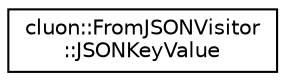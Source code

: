 digraph "Graphical Class Hierarchy"
{
 // LATEX_PDF_SIZE
  edge [fontname="Helvetica",fontsize="10",labelfontname="Helvetica",labelfontsize="10"];
  node [fontname="Helvetica",fontsize="10",shape=record];
  rankdir="LR";
  Node0 [label="cluon::FromJSONVisitor\l::JSONKeyValue",height=0.2,width=0.4,color="black", fillcolor="white", style="filled",URL="$classcluon_1_1FromJSONVisitor_1_1JSONKeyValue.html",tooltip=" "];
}
